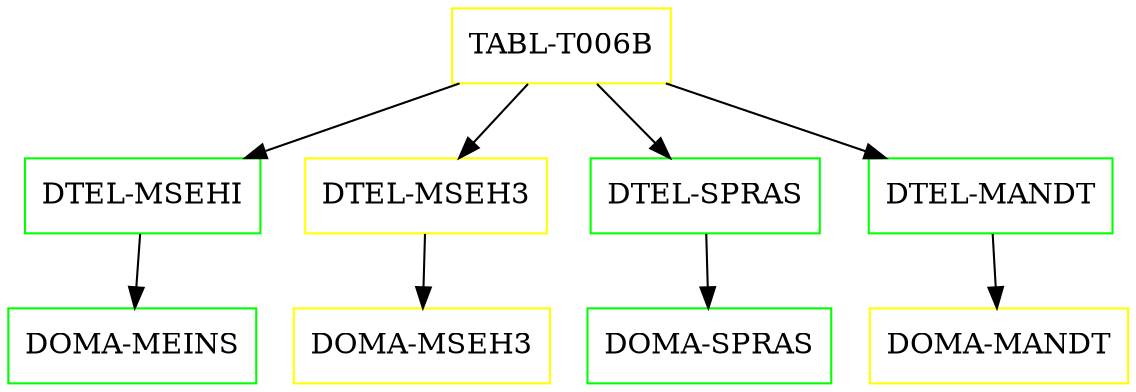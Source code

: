 digraph G {
  "TABL-T006B" [shape=box,color=yellow];
  "DTEL-MSEHI" [shape=box,color=green,URL="./DTEL_MSEHI.html"];
  "DOMA-MEINS" [shape=box,color=green,URL="./DOMA_MEINS.html"];
  "DTEL-MSEH3" [shape=box,color=yellow,URL="./DTEL_MSEH3.html"];
  "DOMA-MSEH3" [shape=box,color=yellow,URL="./DOMA_MSEH3.html"];
  "DTEL-SPRAS" [shape=box,color=green,URL="./DTEL_SPRAS.html"];
  "DOMA-SPRAS" [shape=box,color=green,URL="./DOMA_SPRAS.html"];
  "DTEL-MANDT" [shape=box,color=green,URL="./DTEL_MANDT.html"];
  "DOMA-MANDT" [shape=box,color=yellow,URL="./DOMA_MANDT.html"];
  "TABL-T006B" -> "DTEL-MANDT";
  "TABL-T006B" -> "DTEL-SPRAS";
  "TABL-T006B" -> "DTEL-MSEH3";
  "TABL-T006B" -> "DTEL-MSEHI";
  "DTEL-MSEHI" -> "DOMA-MEINS";
  "DTEL-MSEH3" -> "DOMA-MSEH3";
  "DTEL-SPRAS" -> "DOMA-SPRAS";
  "DTEL-MANDT" -> "DOMA-MANDT";
}
